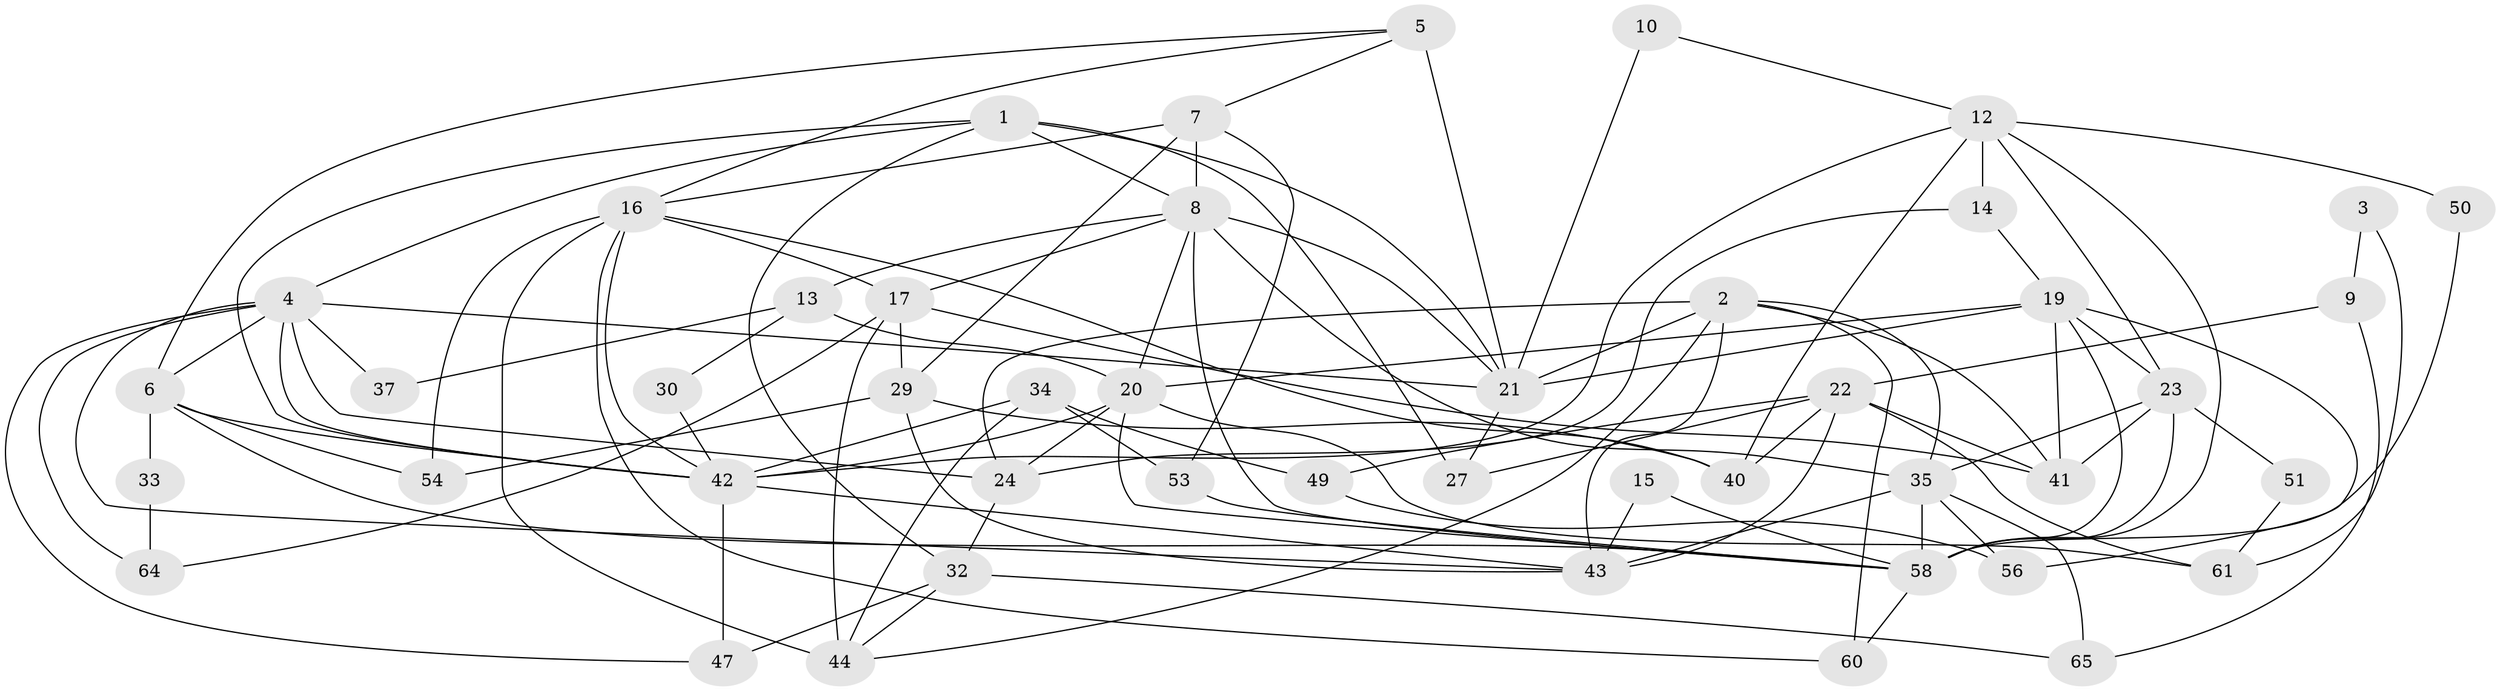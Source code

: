 // original degree distribution, {5: 0.20833333333333334, 2: 0.125, 6: 0.08333333333333333, 4: 0.2638888888888889, 3: 0.2777777777777778, 7: 0.027777777777777776, 9: 0.013888888888888888}
// Generated by graph-tools (version 1.1) at 2025/41/03/06/25 10:41:57]
// undirected, 47 vertices, 113 edges
graph export_dot {
graph [start="1"]
  node [color=gray90,style=filled];
  1 [super="+59"];
  2 [super="+31"];
  3;
  4 [super="+68"];
  5 [super="+11"];
  6 [super="+28"];
  7 [super="+55"];
  8 [super="+26"];
  9 [super="+48"];
  10;
  12 [super="+38"];
  13;
  14;
  15;
  16 [super="+18"];
  17 [super="+25"];
  19 [super="+69"];
  20 [super="+63"];
  21 [super="+45"];
  22 [super="+46"];
  23 [super="+66"];
  24 [super="+39"];
  27;
  29;
  30;
  32 [super="+36"];
  33 [super="+70"];
  34 [super="+72"];
  35 [super="+57"];
  37;
  40 [super="+52"];
  41;
  42 [super="+71"];
  43 [super="+62"];
  44;
  47;
  49;
  50;
  51;
  53;
  54;
  56;
  58 [super="+67"];
  60;
  61;
  64;
  65;
  1 -- 42;
  1 -- 27;
  1 -- 32;
  1 -- 8;
  1 -- 4;
  1 -- 21;
  2 -- 44;
  2 -- 60;
  2 -- 43;
  2 -- 24;
  2 -- 41;
  2 -- 35;
  2 -- 21;
  3 -- 61;
  3 -- 9;
  4 -- 21;
  4 -- 42;
  4 -- 24;
  4 -- 43;
  4 -- 6;
  4 -- 64;
  4 -- 37;
  4 -- 47;
  5 -- 6;
  5 -- 21 [weight=3];
  5 -- 7;
  5 -- 16;
  6 -- 58;
  6 -- 54;
  6 -- 33 [weight=2];
  6 -- 42;
  7 -- 8;
  7 -- 16;
  7 -- 29;
  7 -- 53;
  8 -- 58;
  8 -- 13;
  8 -- 35;
  8 -- 17;
  8 -- 20;
  8 -- 21;
  9 -- 22 [weight=2];
  9 -- 65;
  10 -- 12;
  10 -- 21;
  12 -- 14;
  12 -- 58;
  12 -- 50;
  12 -- 23;
  12 -- 40;
  12 -- 42;
  13 -- 30;
  13 -- 37;
  13 -- 20;
  14 -- 24;
  14 -- 19;
  15 -- 43;
  15 -- 58;
  16 -- 60;
  16 -- 17;
  16 -- 42;
  16 -- 44;
  16 -- 54;
  16 -- 40;
  17 -- 64;
  17 -- 41;
  17 -- 44;
  17 -- 29;
  19 -- 41;
  19 -- 20;
  19 -- 56;
  19 -- 21;
  19 -- 23;
  19 -- 58;
  20 -- 61;
  20 -- 58;
  20 -- 42;
  20 -- 24;
  21 -- 27;
  22 -- 40;
  22 -- 27;
  22 -- 49;
  22 -- 43;
  22 -- 61;
  22 -- 41;
  23 -- 41;
  23 -- 35;
  23 -- 58;
  23 -- 51;
  24 -- 32;
  29 -- 40;
  29 -- 54;
  29 -- 43;
  30 -- 42;
  32 -- 65;
  32 -- 44;
  32 -- 47;
  33 -- 64;
  34 -- 53 [weight=2];
  34 -- 42;
  34 -- 49;
  34 -- 44;
  35 -- 65;
  35 -- 56;
  35 -- 58;
  35 -- 43;
  42 -- 43;
  42 -- 47;
  49 -- 56;
  50 -- 58;
  51 -- 61;
  53 -- 58;
  58 -- 60;
}
